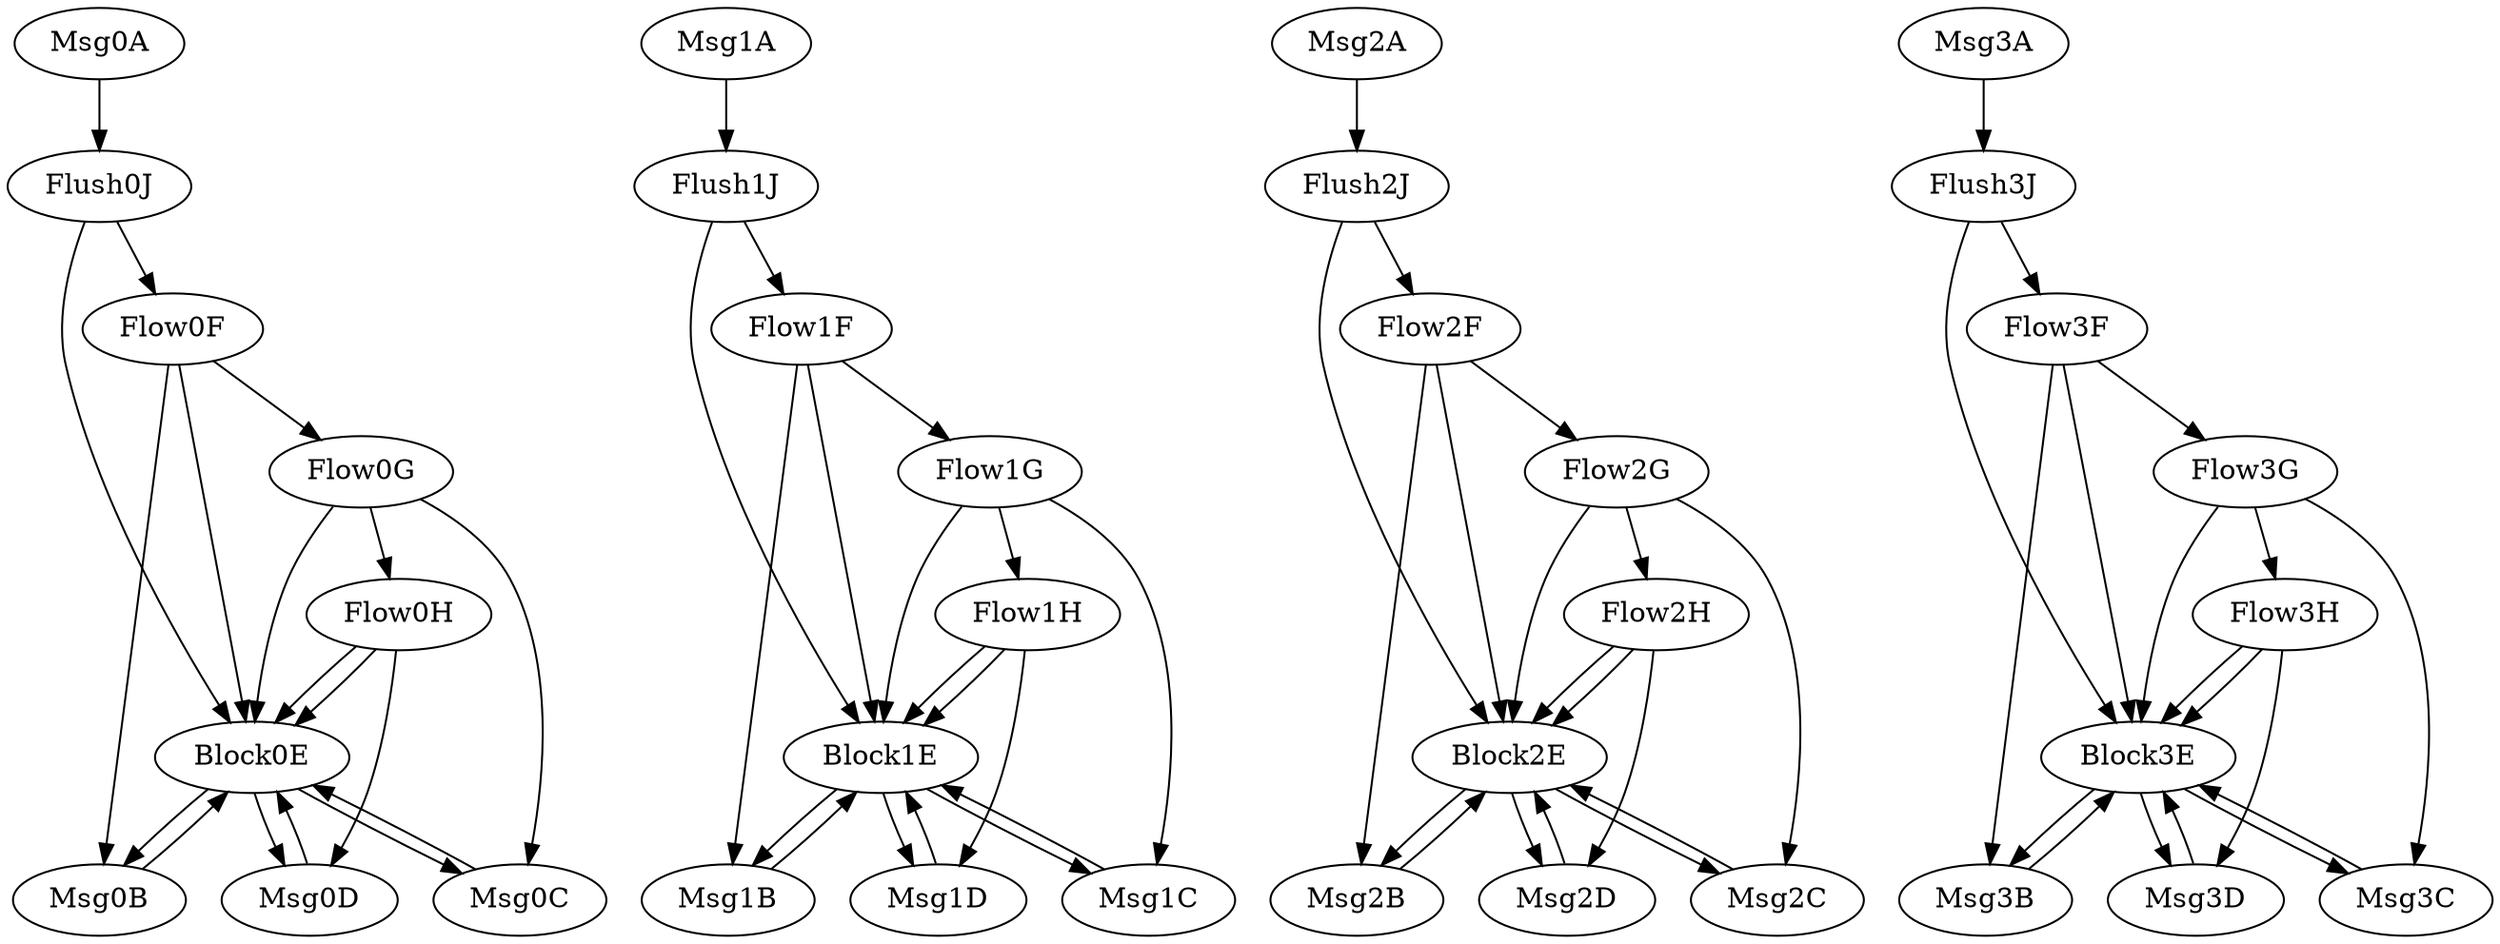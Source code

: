 digraph "flush-queue23-prio1" {
  node[cpu=0 fid=1 pattern="P-queue01-prio1" toffs=0 tvalid=0 vabs=0]
  Msg0A [type=tmsg par=0 evtno=10 patentry=1]
  Msg0B [type=tmsg par=1 evtno=11]
  Msg0C [type=tmsg par=2 evtno=12]
  Msg0D [type=tmsg par=3 evtno=13]
  Block0E [type=block tperiod=10000000 patexit=1 qlo=1 qhi=1 qil=1]
  Flow0F [type=flow prio=0 qty=1]
  Flow0G [type=flow prio=1 qty=1]
  Flow0H [type=flow prio=2 qty=1]
  Flush0J [type=flush qty=1 prio=1 qlo=1 qhi=1 qil=0]
  Msg0A -> Flush0J -> Flow0F -> Flow0G -> Flow0H -> Block0E [type=defdst]
  Msg0B -> Block0E [type=defdst]
  Msg0C -> Block0E [type=defdst]
  Msg0D -> Block0E [type=defdst]
  Block0E -> Msg0B [type=altdst]
  Block0E -> Msg0C [type=altdst]
  Block0E -> Msg0D [type=altdst]
  Flow0F -> Msg0B [type=flowdst]
  Flow0G -> Msg0C [type=flowdst]
  Flow0H -> Msg0D [type=flowdst]
  Flow0F -> Block0E [type=target]
  Flow0G -> Block0E [type=target]
  Flow0H -> Block0E [type=target]
  Flush0J -> Block0E [type=target]

  node[cpu=1 fid=1 pattern="P-queue02-prio1" toffs=0 tvalid=0 vabs=0]
  Msg1A [type=tmsg par=10 evtno=10 patentry=1]
  Msg1B [type=tmsg par=11 evtno=11]
  Msg1C [type=tmsg par=12 evtno=12]
  Msg1D [type=tmsg par=13 evtno=13]
  Block1E [type=block tperiod=10000000 patexit=1 qlo=1 qhi=1 qil=1]
  Flow1F [type=flow prio=0 qty=1]
  Flow1G [type=flow prio=1 qty=1]
  Flow1H [type=flow prio=2 qty=1]
  Flush1J [type=flush qty=1 prio=1 qlo=1 qhi=0 qil=1]
  Msg1A -> Flush1J -> Flow1F -> Flow1G -> Flow1H -> Block1E [type=defdst]
  Msg1B -> Block1E [type=defdst]
  Msg1C -> Block1E [type=defdst]
  Msg1D -> Block1E [type=defdst]
  Block1E -> Msg1B [type=altdst]
  Block1E -> Msg1C [type=altdst]
  Block1E -> Msg1D [type=altdst]
  Flow1F -> Msg1B [type=flowdst]
  Flow1G -> Msg1C [type=flowdst]
  Flow1H -> Msg1D [type=flowdst]
  Flow1F -> Block1E [type=target]
  Flow1G -> Block1E [type=target]
  Flow1H -> Block1E [type=target]
  Flush1J -> Block1E [type=target]

  node[cpu=2 fid=1 pattern="P-queue12-prio1" toffs=0 tvalid=0 vabs=0]
  Msg2A [type=tmsg par=20 evtno=10 patentry=1]
  Msg2B [type=tmsg par=21 evtno=11]
  Msg2C [type=tmsg par=22 evtno=12]
  Msg2D [type=tmsg par=23 evtno=13]
  Block2E [type=block tperiod=10000000 patexit=1 qlo=1 qhi=1 qil=1]
  Flow2F [type=flow prio=0 qty=1]
  Flow2G [type=flow prio=1 qty=1]
  Flow2H [type=flow prio=2 qty=1]
  Flush2J [type=flush qty=1 prio=1 qlo=0 qhi=1 qil=1]
  Msg2A -> Flush2J -> Flow2F -> Flow2G -> Flow2H -> Block2E [type=defdst]
  Msg2B -> Block2E [type=defdst]
  Msg2C -> Block2E [type=defdst]
  Msg2D -> Block2E [type=defdst]
  Block2E -> Msg2B [type=altdst]
  Block2E -> Msg2C [type=altdst]
  Block2E -> Msg2D [type=altdst]
  Flow2F -> Msg2B [type=flowdst]
  Flow2G -> Msg2C [type=flowdst]
  Flow2H -> Msg2D [type=flowdst]
  Flow2F -> Block2E [type=target]
  Flow2G -> Block2E [type=target]
  Flow2H -> Block2E [type=target]
  Flush2J -> Block2E [type=target]

  node[cpu=3 fid=1 pattern="P-queue123-prio1" toffs=0 tvalid=0 vabs=0]
  Msg3A [type=tmsg par=30 evtno=10 patentry=1]
  Msg3B [type=tmsg par=31 evtno=11]
  Msg3C [type=tmsg par=32 evtno=12]
  Msg3D [type=tmsg par=33 evtno=13]
  Block3E [type=block tperiod=10000000 patexit=1 qlo=1 qhi=1 qil=1]
  Flow3F [type=flow prio=0 qty=1]
  Flow3G [type=flow prio=1 qty=1]
  Flow3H [type=flow prio=2 qty=1]
  Flush3J [type=flush qty=1 prio=1 qlo=1 qhi=1 qil=1]
  Msg3A -> Flush3J -> Flow3F -> Flow3G -> Flow3H -> Block3E [type=defdst]
  Msg3B -> Block3E [type=defdst]
  Msg3C -> Block3E [type=defdst]
  Msg3D -> Block3E [type=defdst]
  Block3E -> Msg3B [type=altdst]
  Block3E -> Msg3C [type=altdst]
  Block3E -> Msg3D [type=altdst]
  Flow3F -> Msg3B [type=flowdst]
  Flow3G -> Msg3C [type=flowdst]
  Flow3H -> Msg3D [type=flowdst]
  Flow3F -> Block3E [type=target]
  Flow3G -> Block3E [type=target]
  Flow3H -> Block3E [type=target]
  Flush3J -> Block3E [type=target]
}

